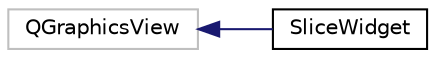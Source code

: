 digraph "Graphical Class Hierarchy"
{
  edge [fontname="Helvetica",fontsize="10",labelfontname="Helvetica",labelfontsize="10"];
  node [fontname="Helvetica",fontsize="10",shape=record];
  rankdir="LR";
  Node165 [label="QGraphicsView",height=0.2,width=0.4,color="grey75", fillcolor="white", style="filled"];
  Node165 -> Node0 [dir="back",color="midnightblue",fontsize="10",style="solid",fontname="Helvetica"];
  Node0 [label="SliceWidget",height=0.2,width=0.4,color="black", fillcolor="white", style="filled",URL="$class_slice_widget.html"];
}
